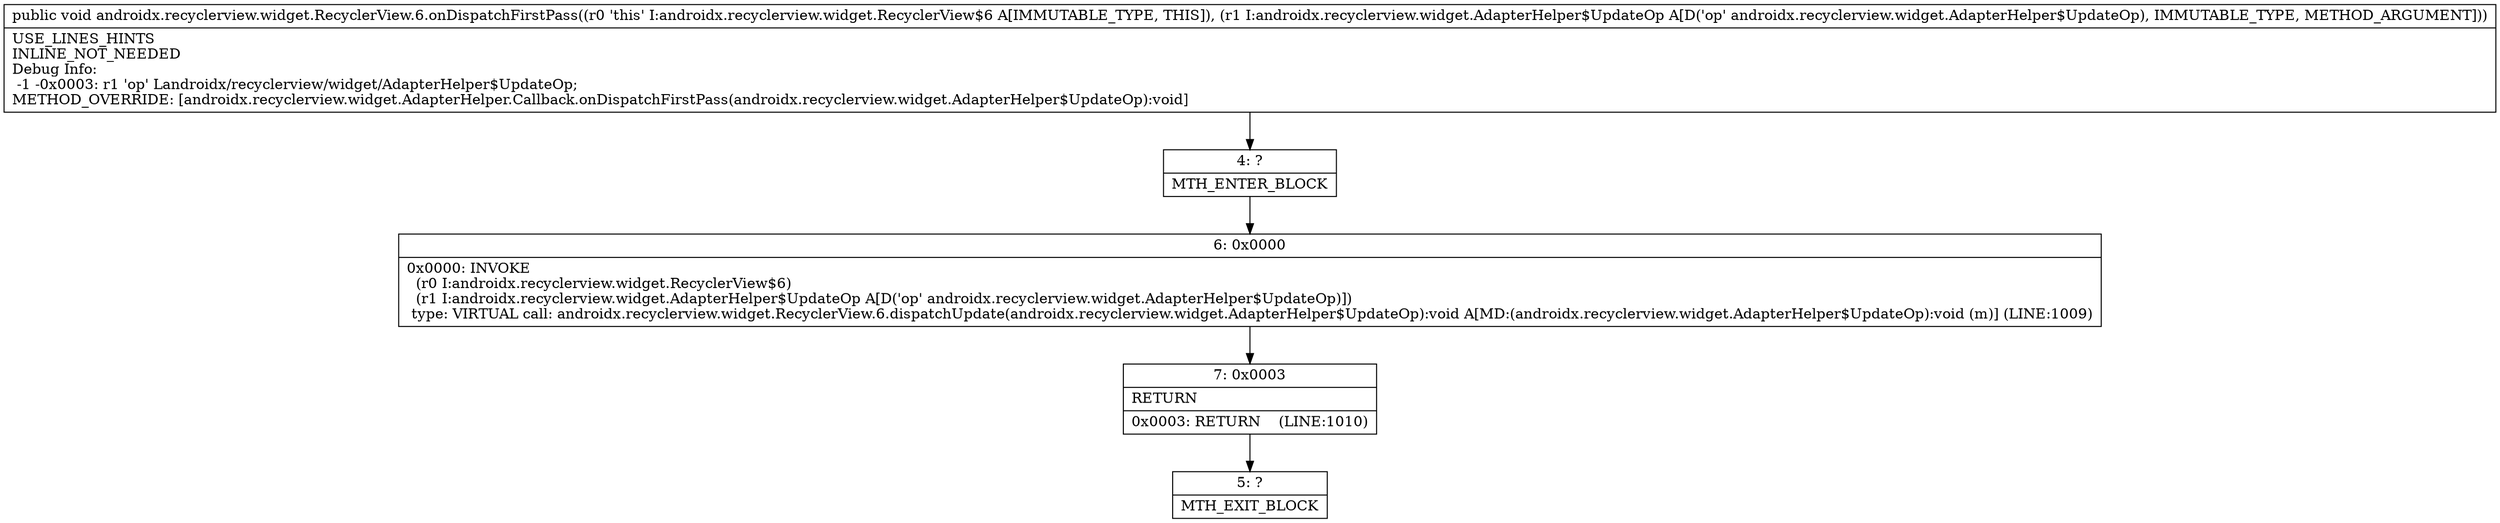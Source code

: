 digraph "CFG forandroidx.recyclerview.widget.RecyclerView.6.onDispatchFirstPass(Landroidx\/recyclerview\/widget\/AdapterHelper$UpdateOp;)V" {
Node_4 [shape=record,label="{4\:\ ?|MTH_ENTER_BLOCK\l}"];
Node_6 [shape=record,label="{6\:\ 0x0000|0x0000: INVOKE  \l  (r0 I:androidx.recyclerview.widget.RecyclerView$6)\l  (r1 I:androidx.recyclerview.widget.AdapterHelper$UpdateOp A[D('op' androidx.recyclerview.widget.AdapterHelper$UpdateOp)])\l type: VIRTUAL call: androidx.recyclerview.widget.RecyclerView.6.dispatchUpdate(androidx.recyclerview.widget.AdapterHelper$UpdateOp):void A[MD:(androidx.recyclerview.widget.AdapterHelper$UpdateOp):void (m)] (LINE:1009)\l}"];
Node_7 [shape=record,label="{7\:\ 0x0003|RETURN\l|0x0003: RETURN    (LINE:1010)\l}"];
Node_5 [shape=record,label="{5\:\ ?|MTH_EXIT_BLOCK\l}"];
MethodNode[shape=record,label="{public void androidx.recyclerview.widget.RecyclerView.6.onDispatchFirstPass((r0 'this' I:androidx.recyclerview.widget.RecyclerView$6 A[IMMUTABLE_TYPE, THIS]), (r1 I:androidx.recyclerview.widget.AdapterHelper$UpdateOp A[D('op' androidx.recyclerview.widget.AdapterHelper$UpdateOp), IMMUTABLE_TYPE, METHOD_ARGUMENT]))  | USE_LINES_HINTS\lINLINE_NOT_NEEDED\lDebug Info:\l  \-1 \-0x0003: r1 'op' Landroidx\/recyclerview\/widget\/AdapterHelper$UpdateOp;\lMETHOD_OVERRIDE: [androidx.recyclerview.widget.AdapterHelper.Callback.onDispatchFirstPass(androidx.recyclerview.widget.AdapterHelper$UpdateOp):void]\l}"];
MethodNode -> Node_4;Node_4 -> Node_6;
Node_6 -> Node_7;
Node_7 -> Node_5;
}

